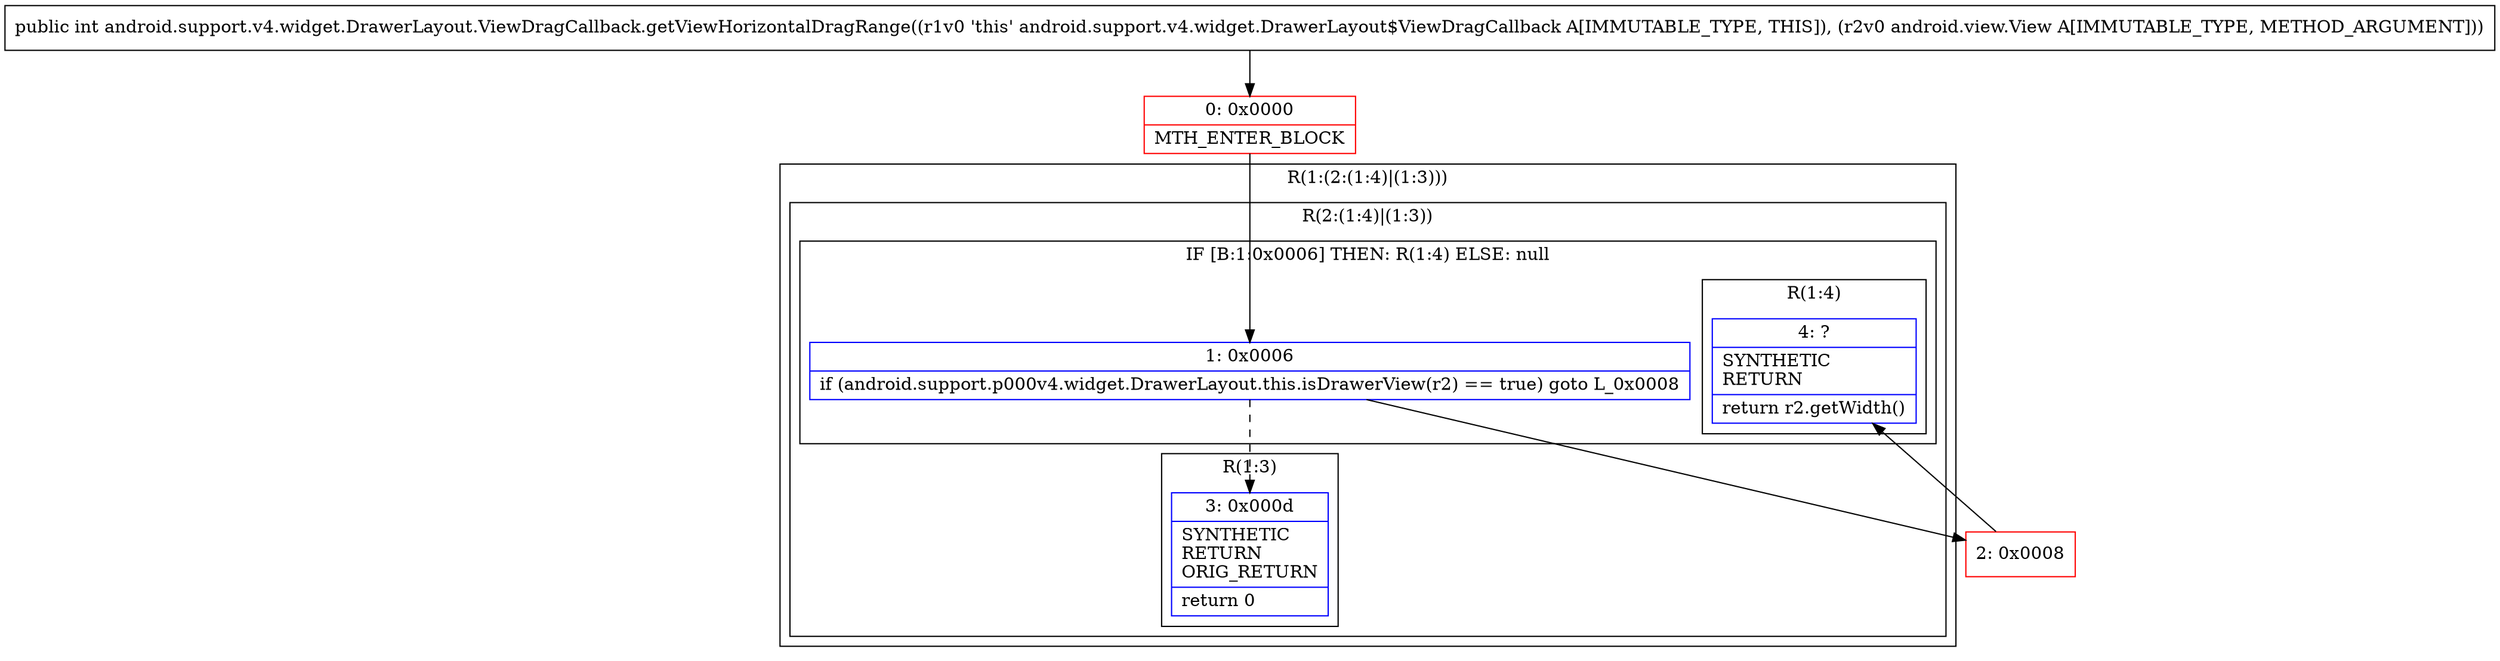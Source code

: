 digraph "CFG forandroid.support.v4.widget.DrawerLayout.ViewDragCallback.getViewHorizontalDragRange(Landroid\/view\/View;)I" {
subgraph cluster_Region_890192663 {
label = "R(1:(2:(1:4)|(1:3)))";
node [shape=record,color=blue];
subgraph cluster_Region_655605250 {
label = "R(2:(1:4)|(1:3))";
node [shape=record,color=blue];
subgraph cluster_IfRegion_400910337 {
label = "IF [B:1:0x0006] THEN: R(1:4) ELSE: null";
node [shape=record,color=blue];
Node_1 [shape=record,label="{1\:\ 0x0006|if (android.support.p000v4.widget.DrawerLayout.this.isDrawerView(r2) == true) goto L_0x0008\l}"];
subgraph cluster_Region_397868063 {
label = "R(1:4)";
node [shape=record,color=blue];
Node_4 [shape=record,label="{4\:\ ?|SYNTHETIC\lRETURN\l|return r2.getWidth()\l}"];
}
}
subgraph cluster_Region_1483604485 {
label = "R(1:3)";
node [shape=record,color=blue];
Node_3 [shape=record,label="{3\:\ 0x000d|SYNTHETIC\lRETURN\lORIG_RETURN\l|return 0\l}"];
}
}
}
Node_0 [shape=record,color=red,label="{0\:\ 0x0000|MTH_ENTER_BLOCK\l}"];
Node_2 [shape=record,color=red,label="{2\:\ 0x0008}"];
MethodNode[shape=record,label="{public int android.support.v4.widget.DrawerLayout.ViewDragCallback.getViewHorizontalDragRange((r1v0 'this' android.support.v4.widget.DrawerLayout$ViewDragCallback A[IMMUTABLE_TYPE, THIS]), (r2v0 android.view.View A[IMMUTABLE_TYPE, METHOD_ARGUMENT])) }"];
MethodNode -> Node_0;
Node_1 -> Node_2;
Node_1 -> Node_3[style=dashed];
Node_0 -> Node_1;
Node_2 -> Node_4;
}

